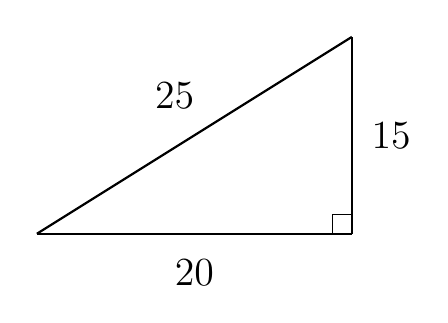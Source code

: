 \begin{tikzpicture}

\node (v1) at (2,1.5) {};
\node (v2) at (-2,-1) {};
\node (v3) at (2,-1) {};
\node (v4) at (1.75,-0.75) {};

\draw [thick] (v1.center) edge (v2.center);
\draw [thick] (v2.center) edge (v3.center);
\draw [thick] (v3.center) edge (v1.center);
\draw (v4.center) rectangle (v3.center);

\node at (-0.25,.75) {\Large 25};
\node at (2.5,0.25) {\Large 15};
\node at (0,-1.5) {\Large 20};

\end{tikzpicture}